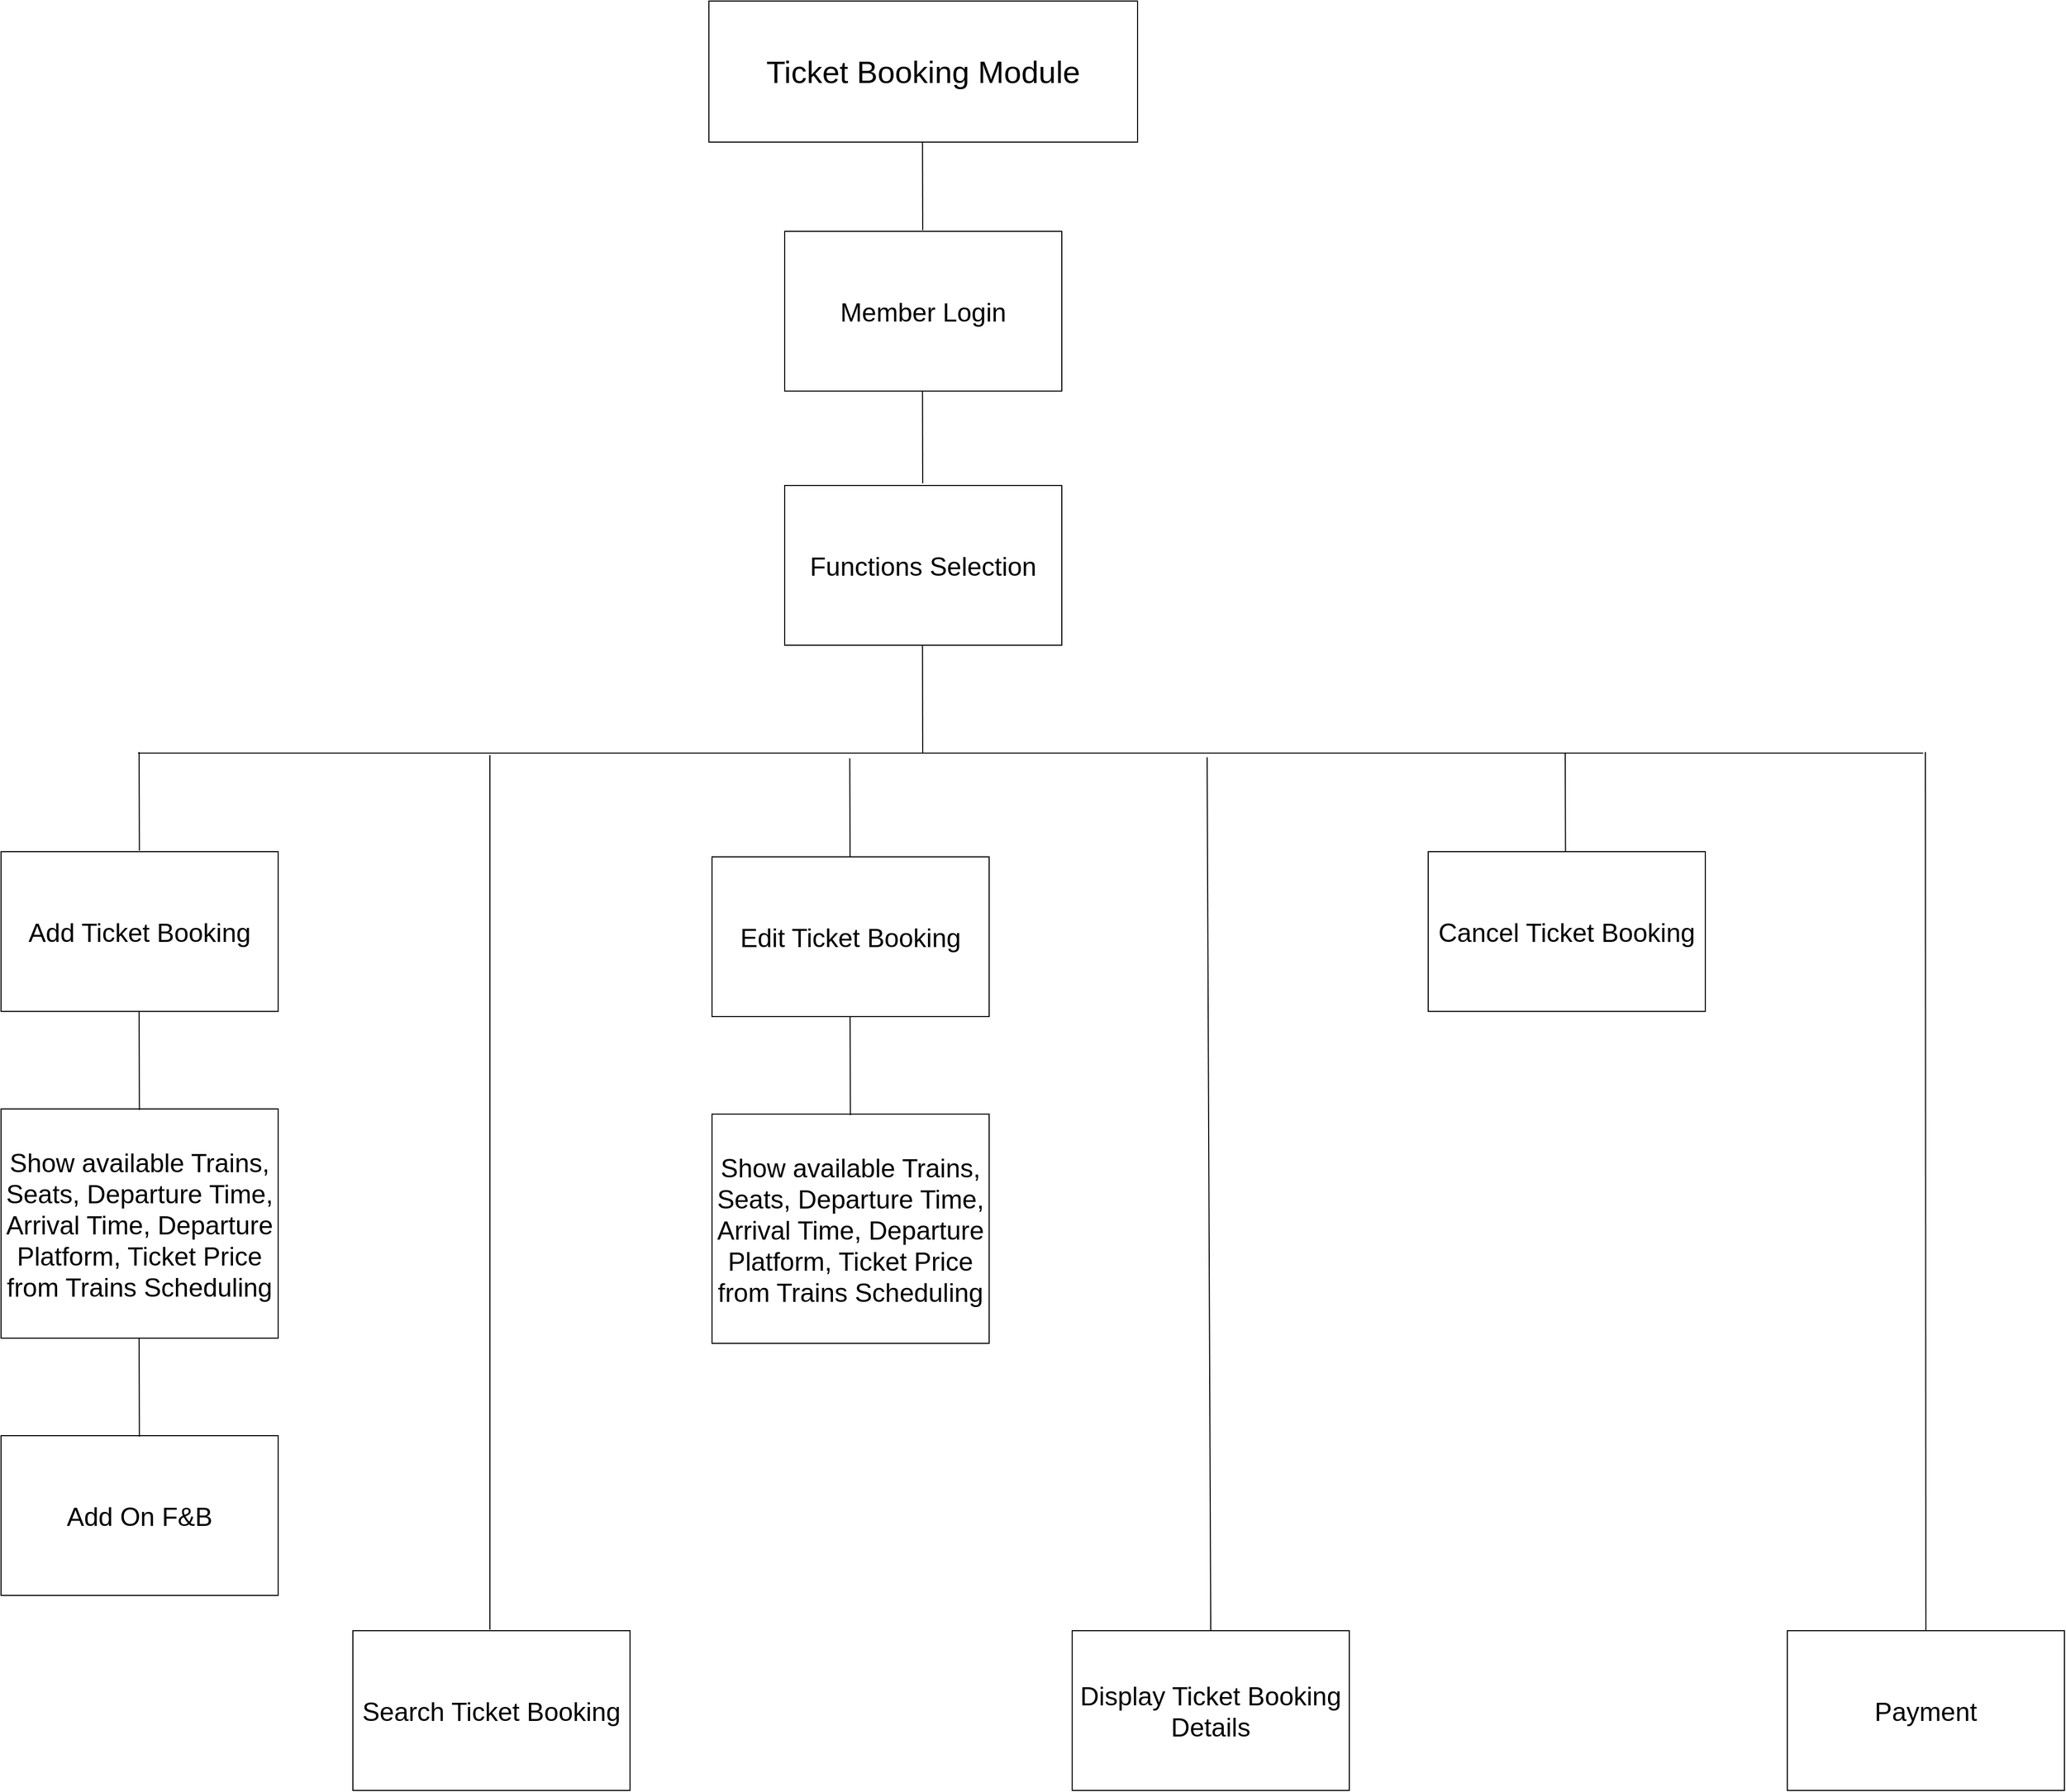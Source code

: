 <mxfile version="24.3.1" type="device">
  <diagram name="Page-1" id="4VUg6saWRizkleNZj2ED">
    <mxGraphModel dx="2393" dy="2858" grid="0" gridSize="10" guides="1" tooltips="1" connect="1" arrows="1" fold="1" page="0" pageScale="1" pageWidth="1600" pageHeight="900" math="0" shadow="0">
      <root>
        <mxCell id="0" />
        <mxCell id="1" parent="0" />
        <mxCell id="iW0ZyhLI2MdNcuru9LTY-1" value="&lt;font style=&quot;font-size: 30px;&quot;&gt;Ticket Booking Module&lt;/font&gt;" style="rounded=0;whiteSpace=wrap;html=1;" parent="1" vertex="1">
          <mxGeometry x="72" y="-1664" width="413" height="136" as="geometry" />
        </mxCell>
        <mxCell id="xvihahwI_SfnJdkpDrHd-48" style="edgeStyle=none;rounded=0;orthogonalLoop=1;jettySize=auto;html=1;endArrow=none;endFill=0;" parent="1" edge="1">
          <mxGeometry relative="1" as="geometry">
            <mxPoint x="277.79" y="-1528" as="sourcePoint" />
            <mxPoint x="278" y="-1443" as="targetPoint" />
          </mxGeometry>
        </mxCell>
        <mxCell id="xvihahwI_SfnJdkpDrHd-12" value="&lt;font style=&quot;font-size: 25px;&quot;&gt;Functions Selection&lt;/font&gt;" style="rounded=0;whiteSpace=wrap;html=1;fontSize=15;" parent="1" vertex="1">
          <mxGeometry x="145" y="-1197" width="267" height="154" as="geometry" />
        </mxCell>
        <mxCell id="fyX8jZDrwODTpCCliRIW-1" value="&lt;font style=&quot;font-size: 25px;&quot;&gt;Member Login&lt;/font&gt;" style="rounded=0;whiteSpace=wrap;html=1;fontSize=15;" vertex="1" parent="1">
          <mxGeometry x="145" y="-1442" width="267" height="154" as="geometry" />
        </mxCell>
        <mxCell id="fyX8jZDrwODTpCCliRIW-2" style="edgeStyle=none;rounded=0;orthogonalLoop=1;jettySize=auto;html=1;endArrow=none;endFill=0;" edge="1" parent="1">
          <mxGeometry relative="1" as="geometry">
            <mxPoint x="277.79" y="-1288" as="sourcePoint" />
            <mxPoint x="278" y="-1199" as="targetPoint" />
          </mxGeometry>
        </mxCell>
        <mxCell id="fyX8jZDrwODTpCCliRIW-11" value="" style="endArrow=none;html=1;rounded=0;" edge="1" parent="1">
          <mxGeometry width="50" height="50" relative="1" as="geometry">
            <mxPoint x="-478" y="-939" as="sourcePoint" />
            <mxPoint x="1242" y="-939" as="targetPoint" />
          </mxGeometry>
        </mxCell>
        <mxCell id="fyX8jZDrwODTpCCliRIW-22" style="edgeStyle=none;rounded=0;orthogonalLoop=1;jettySize=auto;html=1;endArrow=none;endFill=0;" edge="1" parent="1">
          <mxGeometry relative="1" as="geometry">
            <mxPoint x="277.79" y="-1043" as="sourcePoint" />
            <mxPoint x="278" y="-939" as="targetPoint" />
          </mxGeometry>
        </mxCell>
        <mxCell id="fyX8jZDrwODTpCCliRIW-23" value="&lt;font style=&quot;font-size: 25px;&quot;&gt;Add Ticket Booking&lt;/font&gt;" style="rounded=0;whiteSpace=wrap;html=1;fontSize=15;" vertex="1" parent="1">
          <mxGeometry x="-610" y="-844" width="267" height="154" as="geometry" />
        </mxCell>
        <mxCell id="fyX8jZDrwODTpCCliRIW-24" value="&lt;font style=&quot;font-size: 25px;&quot;&gt;Edit Ticket Booking&lt;/font&gt;" style="rounded=0;whiteSpace=wrap;html=1;fontSize=15;" vertex="1" parent="1">
          <mxGeometry x="75" y="-839" width="267" height="154" as="geometry" />
        </mxCell>
        <mxCell id="fyX8jZDrwODTpCCliRIW-44" value="&lt;font style=&quot;font-size: 25px;&quot;&gt;Cancel Ticket Booking&lt;/font&gt;" style="rounded=0;whiteSpace=wrap;html=1;fontSize=15;" vertex="1" parent="1">
          <mxGeometry x="765" y="-844" width="267" height="154" as="geometry" />
        </mxCell>
        <mxCell id="fyX8jZDrwODTpCCliRIW-45" value="&lt;font style=&quot;font-size: 25px;&quot;&gt;Show available Trains, Seats, Departure Time, Arrival Time, Departure Platform, Ticket Price from Trains Scheduling&lt;/font&gt;" style="rounded=0;whiteSpace=wrap;html=1;fontSize=15;" vertex="1" parent="1">
          <mxGeometry x="-610" y="-596" width="267" height="221" as="geometry" />
        </mxCell>
        <mxCell id="fyX8jZDrwODTpCCliRIW-46" value="&lt;font style=&quot;font-size: 25px;&quot;&gt;Add On F&amp;amp;B&lt;/font&gt;" style="rounded=0;whiteSpace=wrap;html=1;fontSize=15;" vertex="1" parent="1">
          <mxGeometry x="-610" y="-281" width="267" height="154" as="geometry" />
        </mxCell>
        <mxCell id="fyX8jZDrwODTpCCliRIW-48" value="&lt;font style=&quot;font-size: 25px;&quot;&gt;Search Ticket Booking&lt;/font&gt;" style="rounded=0;whiteSpace=wrap;html=1;fontSize=15;" vertex="1" parent="1">
          <mxGeometry x="-271" y="-93" width="267" height="154" as="geometry" />
        </mxCell>
        <mxCell id="fyX8jZDrwODTpCCliRIW-49" value="&lt;font style=&quot;font-size: 25px;&quot;&gt;Display Ticket Booking Details&lt;/font&gt;" style="rounded=0;whiteSpace=wrap;html=1;fontSize=15;" vertex="1" parent="1">
          <mxGeometry x="422" y="-93" width="267" height="154" as="geometry" />
        </mxCell>
        <mxCell id="fyX8jZDrwODTpCCliRIW-50" value="&lt;font style=&quot;font-size: 25px;&quot;&gt;Payment&lt;/font&gt;" style="rounded=0;whiteSpace=wrap;html=1;fontSize=15;" vertex="1" parent="1">
          <mxGeometry x="1111" y="-93" width="267" height="154" as="geometry" />
        </mxCell>
        <mxCell id="fyX8jZDrwODTpCCliRIW-51" value="&lt;font style=&quot;font-size: 25px;&quot;&gt;Show available Trains, Seats, Departure Time, Arrival Time, Departure Platform, Ticket Price from Trains Scheduling&lt;/font&gt;" style="rounded=0;whiteSpace=wrap;html=1;fontSize=15;" vertex="1" parent="1">
          <mxGeometry x="75" y="-591" width="267" height="221" as="geometry" />
        </mxCell>
        <mxCell id="fyX8jZDrwODTpCCliRIW-53" style="edgeStyle=none;rounded=0;orthogonalLoop=1;jettySize=auto;html=1;endArrow=none;endFill=0;" edge="1" parent="1">
          <mxGeometry relative="1" as="geometry">
            <mxPoint x="207.73" y="-934" as="sourcePoint" />
            <mxPoint x="208" y="-839" as="targetPoint" />
          </mxGeometry>
        </mxCell>
        <mxCell id="fyX8jZDrwODTpCCliRIW-57" style="edgeStyle=none;rounded=0;orthogonalLoop=1;jettySize=auto;html=1;endArrow=none;endFill=0;" edge="1" parent="1">
          <mxGeometry relative="1" as="geometry">
            <mxPoint x="-139.0" y="-937" as="sourcePoint" />
            <mxPoint x="-139" y="-94" as="targetPoint" />
          </mxGeometry>
        </mxCell>
        <mxCell id="fyX8jZDrwODTpCCliRIW-58" style="edgeStyle=none;rounded=0;orthogonalLoop=1;jettySize=auto;html=1;endArrow=none;endFill=0;entryX=0.5;entryY=0;entryDx=0;entryDy=0;" edge="1" parent="1" target="fyX8jZDrwODTpCCliRIW-49">
          <mxGeometry relative="1" as="geometry">
            <mxPoint x="552.0" y="-935" as="sourcePoint" />
            <mxPoint x="552" y="-104" as="targetPoint" />
          </mxGeometry>
        </mxCell>
        <mxCell id="fyX8jZDrwODTpCCliRIW-59" style="edgeStyle=none;rounded=0;orthogonalLoop=1;jettySize=auto;html=1;endArrow=none;endFill=0;entryX=0.5;entryY=0;entryDx=0;entryDy=0;" edge="1" parent="1" target="fyX8jZDrwODTpCCliRIW-50">
          <mxGeometry relative="1" as="geometry">
            <mxPoint x="1244" y="-940" as="sourcePoint" />
            <mxPoint x="1244" y="-96" as="targetPoint" />
          </mxGeometry>
        </mxCell>
        <mxCell id="fyX8jZDrwODTpCCliRIW-61" style="edgeStyle=none;rounded=0;orthogonalLoop=1;jettySize=auto;html=1;endArrow=none;endFill=0;" edge="1" parent="1">
          <mxGeometry relative="1" as="geometry">
            <mxPoint x="-476.98" y="-940" as="sourcePoint" />
            <mxPoint x="-476.71" y="-845" as="targetPoint" />
          </mxGeometry>
        </mxCell>
        <mxCell id="fyX8jZDrwODTpCCliRIW-62" style="edgeStyle=none;rounded=0;orthogonalLoop=1;jettySize=auto;html=1;endArrow=none;endFill=0;" edge="1" parent="1">
          <mxGeometry relative="1" as="geometry">
            <mxPoint x="-476.98" y="-690" as="sourcePoint" />
            <mxPoint x="-476.71" y="-595" as="targetPoint" />
          </mxGeometry>
        </mxCell>
        <mxCell id="fyX8jZDrwODTpCCliRIW-63" style="edgeStyle=none;rounded=0;orthogonalLoop=1;jettySize=auto;html=1;endArrow=none;endFill=0;" edge="1" parent="1">
          <mxGeometry relative="1" as="geometry">
            <mxPoint x="-476.98" y="-375" as="sourcePoint" />
            <mxPoint x="-476.71" y="-280" as="targetPoint" />
          </mxGeometry>
        </mxCell>
        <mxCell id="fyX8jZDrwODTpCCliRIW-64" style="edgeStyle=none;rounded=0;orthogonalLoop=1;jettySize=auto;html=1;endArrow=none;endFill=0;" edge="1" parent="1">
          <mxGeometry relative="1" as="geometry">
            <mxPoint x="208.02" y="-685" as="sourcePoint" />
            <mxPoint x="208.29" y="-590" as="targetPoint" />
          </mxGeometry>
        </mxCell>
        <mxCell id="fyX8jZDrwODTpCCliRIW-65" style="edgeStyle=none;rounded=0;orthogonalLoop=1;jettySize=auto;html=1;endArrow=none;endFill=0;" edge="1" parent="1">
          <mxGeometry relative="1" as="geometry">
            <mxPoint x="897.02" y="-939" as="sourcePoint" />
            <mxPoint x="897.29" y="-844" as="targetPoint" />
          </mxGeometry>
        </mxCell>
      </root>
    </mxGraphModel>
  </diagram>
</mxfile>
